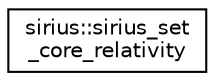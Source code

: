 digraph "Graphical Class Hierarchy"
{
 // INTERACTIVE_SVG=YES
  edge [fontname="Helvetica",fontsize="10",labelfontname="Helvetica",labelfontsize="10"];
  node [fontname="Helvetica",fontsize="10",shape=record];
  rankdir="LR";
  Node1 [label="sirius::sirius_set\l_core_relativity",height=0.2,width=0.4,color="black", fillcolor="white", style="filled",URL="$interfacesirius_1_1sirius__set__core__relativity.html"];
}
